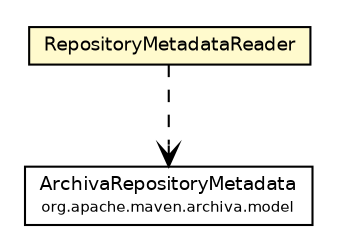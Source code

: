 #!/usr/local/bin/dot
#
# Class diagram 
# Generated by UmlGraph version 4.6 (http://www.spinellis.gr/sw/umlgraph)
#

digraph G {
	edge [fontname="Helvetica",fontsize=10,labelfontname="Helvetica",labelfontsize=10];
	node [fontname="Helvetica",fontsize=10,shape=plaintext];
	// org.apache.maven.archiva.repository.metadata.RepositoryMetadataReader
	c65863 [label=<<table border="0" cellborder="1" cellspacing="0" cellpadding="2" port="p" bgcolor="lemonChiffon" href="./RepositoryMetadataReader.html">
		<tr><td><table border="0" cellspacing="0" cellpadding="1">
			<tr><td> RepositoryMetadataReader </td></tr>
		</table></td></tr>
		</table>>, fontname="Helvetica", fontcolor="black", fontsize=9.0];
	// org.apache.maven.archiva.repository.metadata.RepositoryMetadataReader DEPEND org.apache.maven.archiva.model.ArchivaRepositoryMetadata
	c65863:p -> c66133:p [taillabel="", label="", headlabel="", fontname="Helvetica", fontcolor="black", fontsize=10.0, color="black", arrowhead=open, style=dashed];
	// org.apache.maven.archiva.model.ArchivaRepositoryMetadata
	c66133 [label=<<table border="0" cellborder="1" cellspacing="0" cellpadding="2" port="p" href="http://java.sun.com/j2se/1.4.2/docs/api/org/apache/maven/archiva/model/ArchivaRepositoryMetadata.html">
		<tr><td><table border="0" cellspacing="0" cellpadding="1">
			<tr><td> ArchivaRepositoryMetadata </td></tr>
			<tr><td><font point-size="7.0"> org.apache.maven.archiva.model </font></td></tr>
		</table></td></tr>
		</table>>, fontname="Helvetica", fontcolor="black", fontsize=9.0];
}

